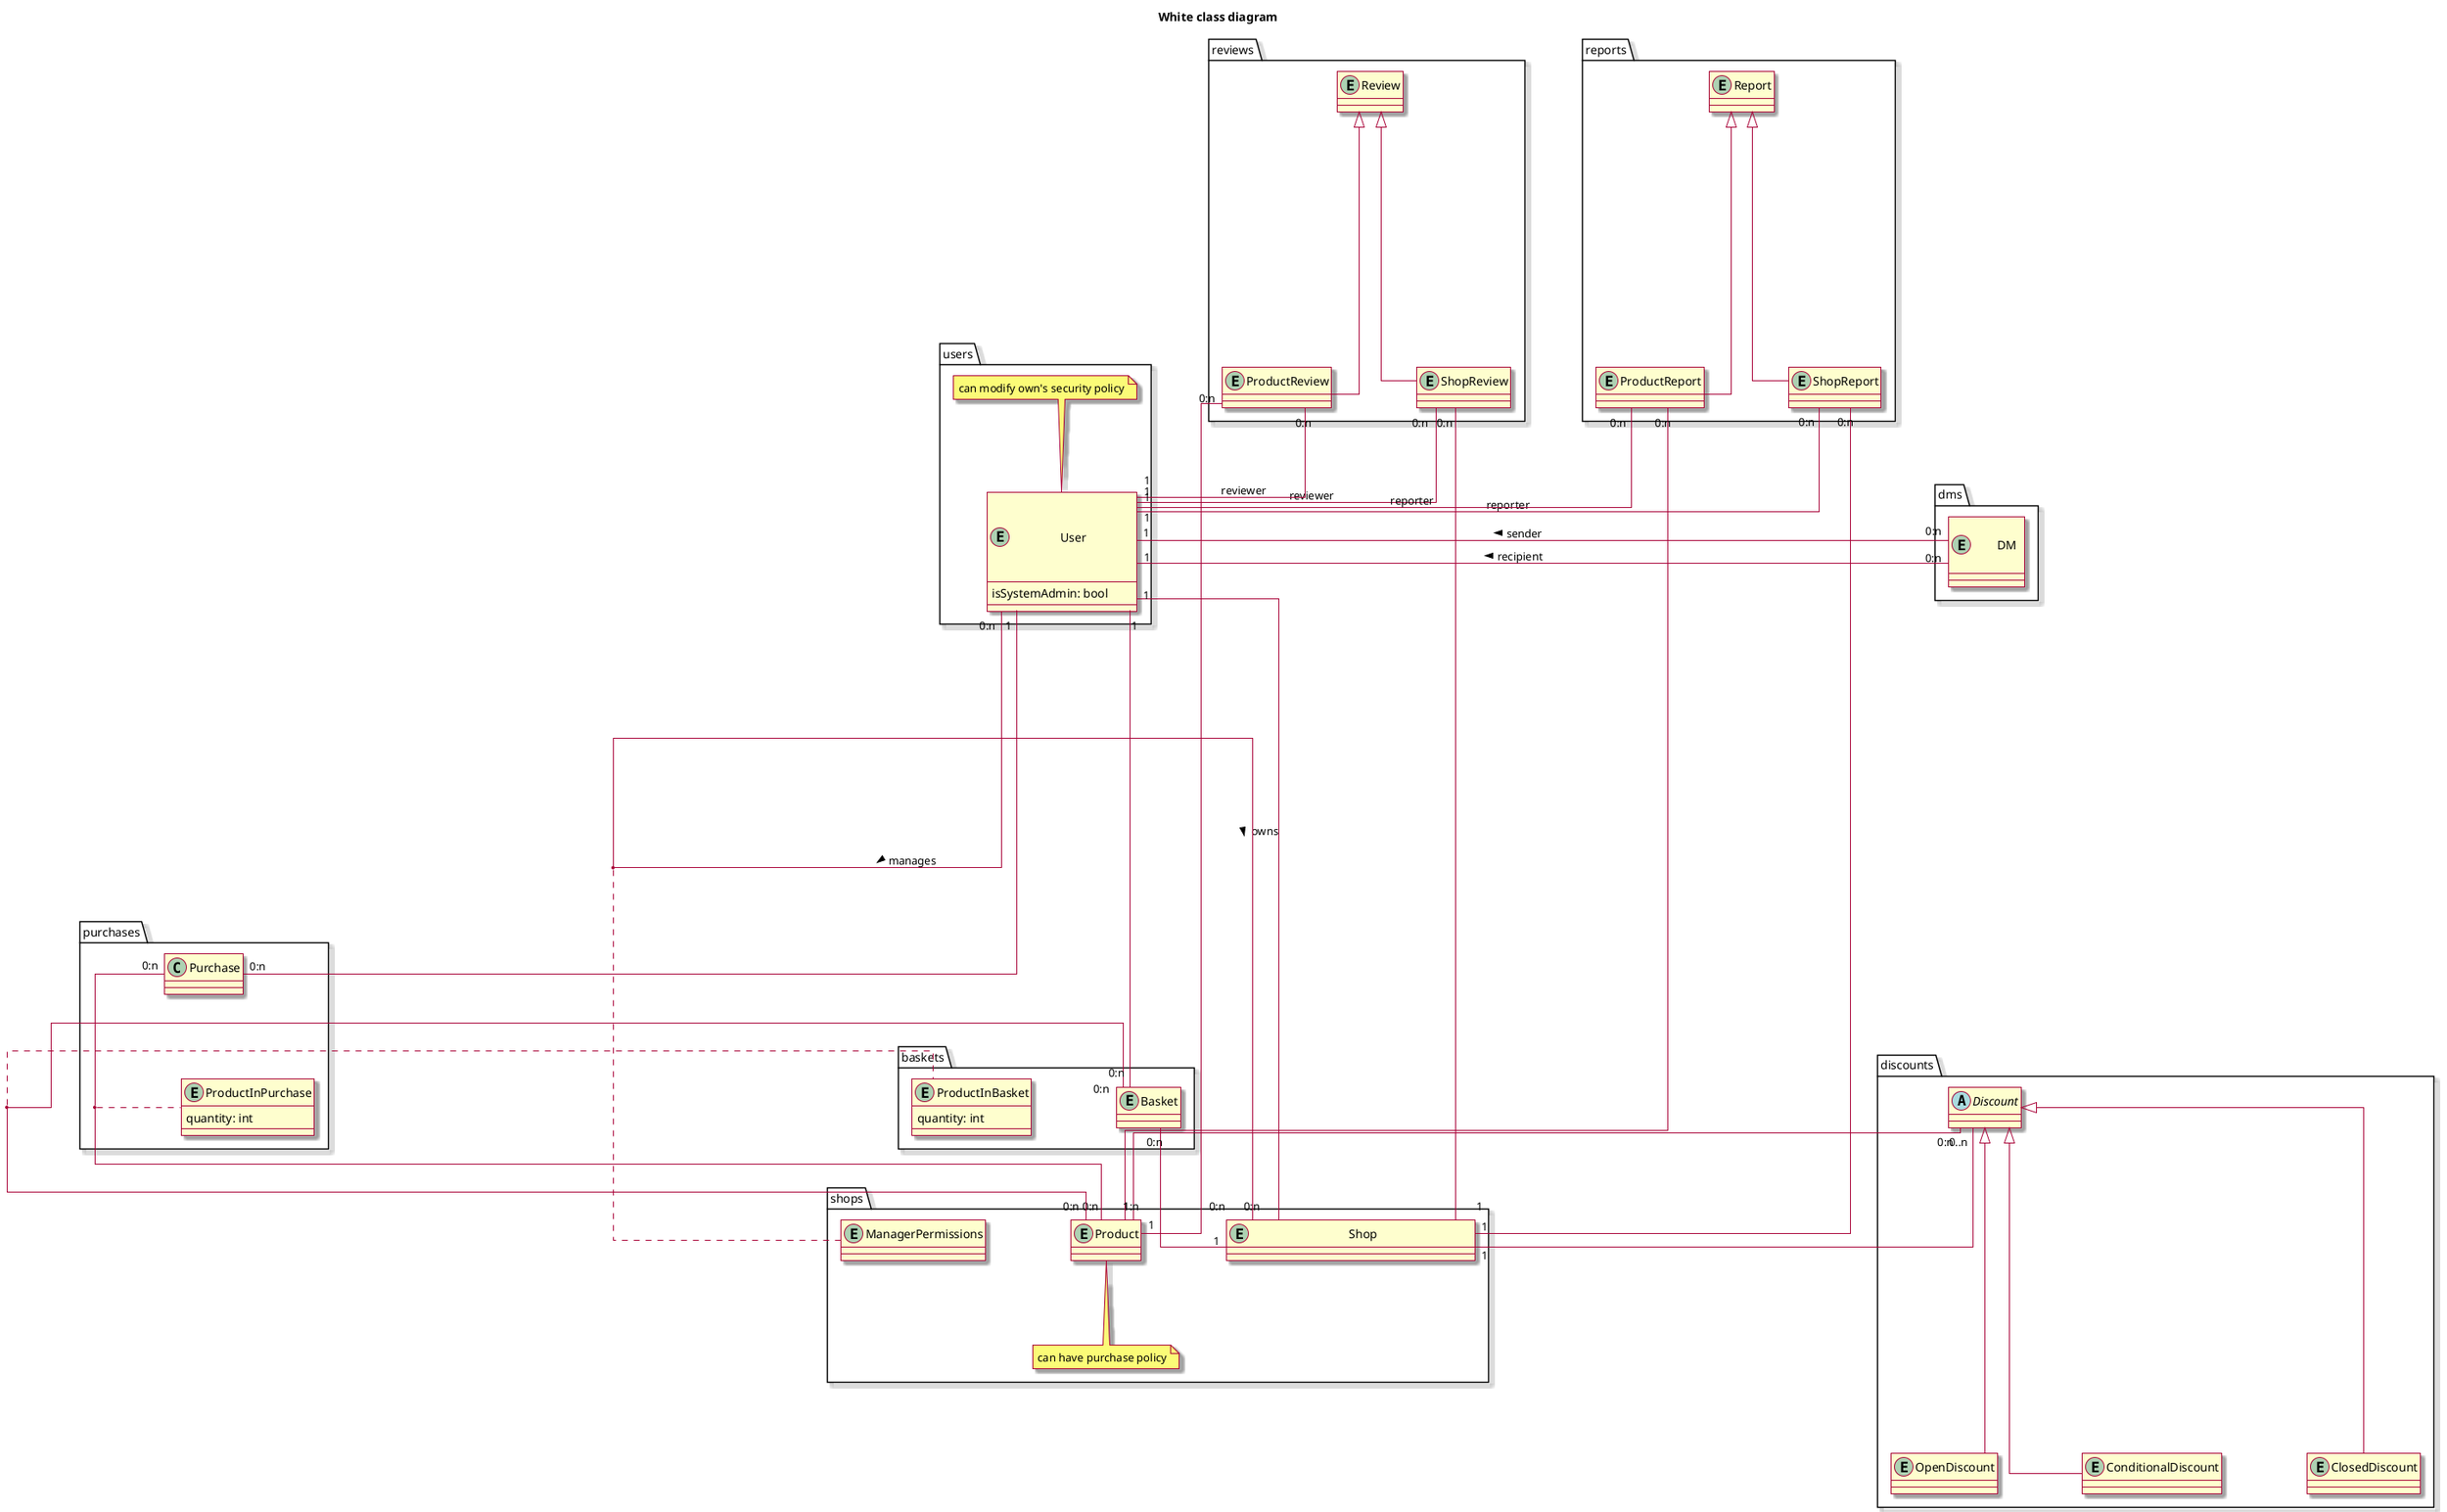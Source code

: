 @startuml

title White class diagram

skin rose
skinparam linetype ortho

skinparam nodesep 100
skinparam ranksep 100



package users {
    entity "\n\n\t\tUser\t\t\n\n" as User {
	  isSystemAdmin: bool
	}
	
	note top of User
	can modify own's security policy
	end note
}

package shops {
    entity "\t\t\t\tShop\t\t\t\t" as Shop
    entity Product
    
    note bottom of  Product
    can have purchase policy
    end note

    entity ManagerPermissions
}


User "1" ---- "0:n" Shop: owns >
User "0:n" --d-- "0:n" Shop: manages >
(User, Shop) ..l.. ManagerPermissions

package discounts {
    
    abstract class Discount
   
    entity OpenDiscount
    entity ConditionalDiscount
    entity ClosedDiscount
    
    OpenDiscount --u--|> Discount
    ConditionalDiscount --u--|> Discount
    ClosedDiscount --u--|> Discount

}

Discount "0:n" -- "1:n" Product
Discount "0..n" -- "1" Shop

package purchases {
    entity ProductInPurchase {
        quantity: int
    }

    Purchase "\n0:n" -- "0:n" Product
    (Purchase, Product) .. ProductInPurchase
    User "1" -- "0:n" Purchase
}

package baskets {
    entity Basket    
    entity ProductInBasket {
        quantity: int
    }
}

Basket "0:n" -- "0:n" Product
(Basket, Product) .. ProductInBasket
Basket "0:n" -- "1" Shop

User "1" -- "0:n" Basket


package reviews {
	entity Review
	entity ShopReview
	entity ProductReview
	
	ShopReview --u--|> Review
	ProductReview --u--|> Review
}

ShopReview "0:n" -- "1" Shop
ShopReview "0:n" -- "1" User: reviewer
ProductReview "0:n" -- "1" Product
ProductReview "0:n" -- "1" User: reviewer


package reports {
	entity Report
	entity ShopReport
	entity ProductReport
	
	ShopReport --u--|> Report
	ProductReport --u--|> Report
}

ShopReport "0:n" -- "1" Shop
ShopReport "0:n" -- "1" User: reporter
ProductReport "0:n" -- "1" Product
ProductReport "0:n" -- "1" User: reporter


package dms {
	entity "\n\tDM\t\n" as DM
	
	DM "0:n" -r- "1" User: sender >
	DM "0:n" -l- "1" User: recipient >
}

@enduml